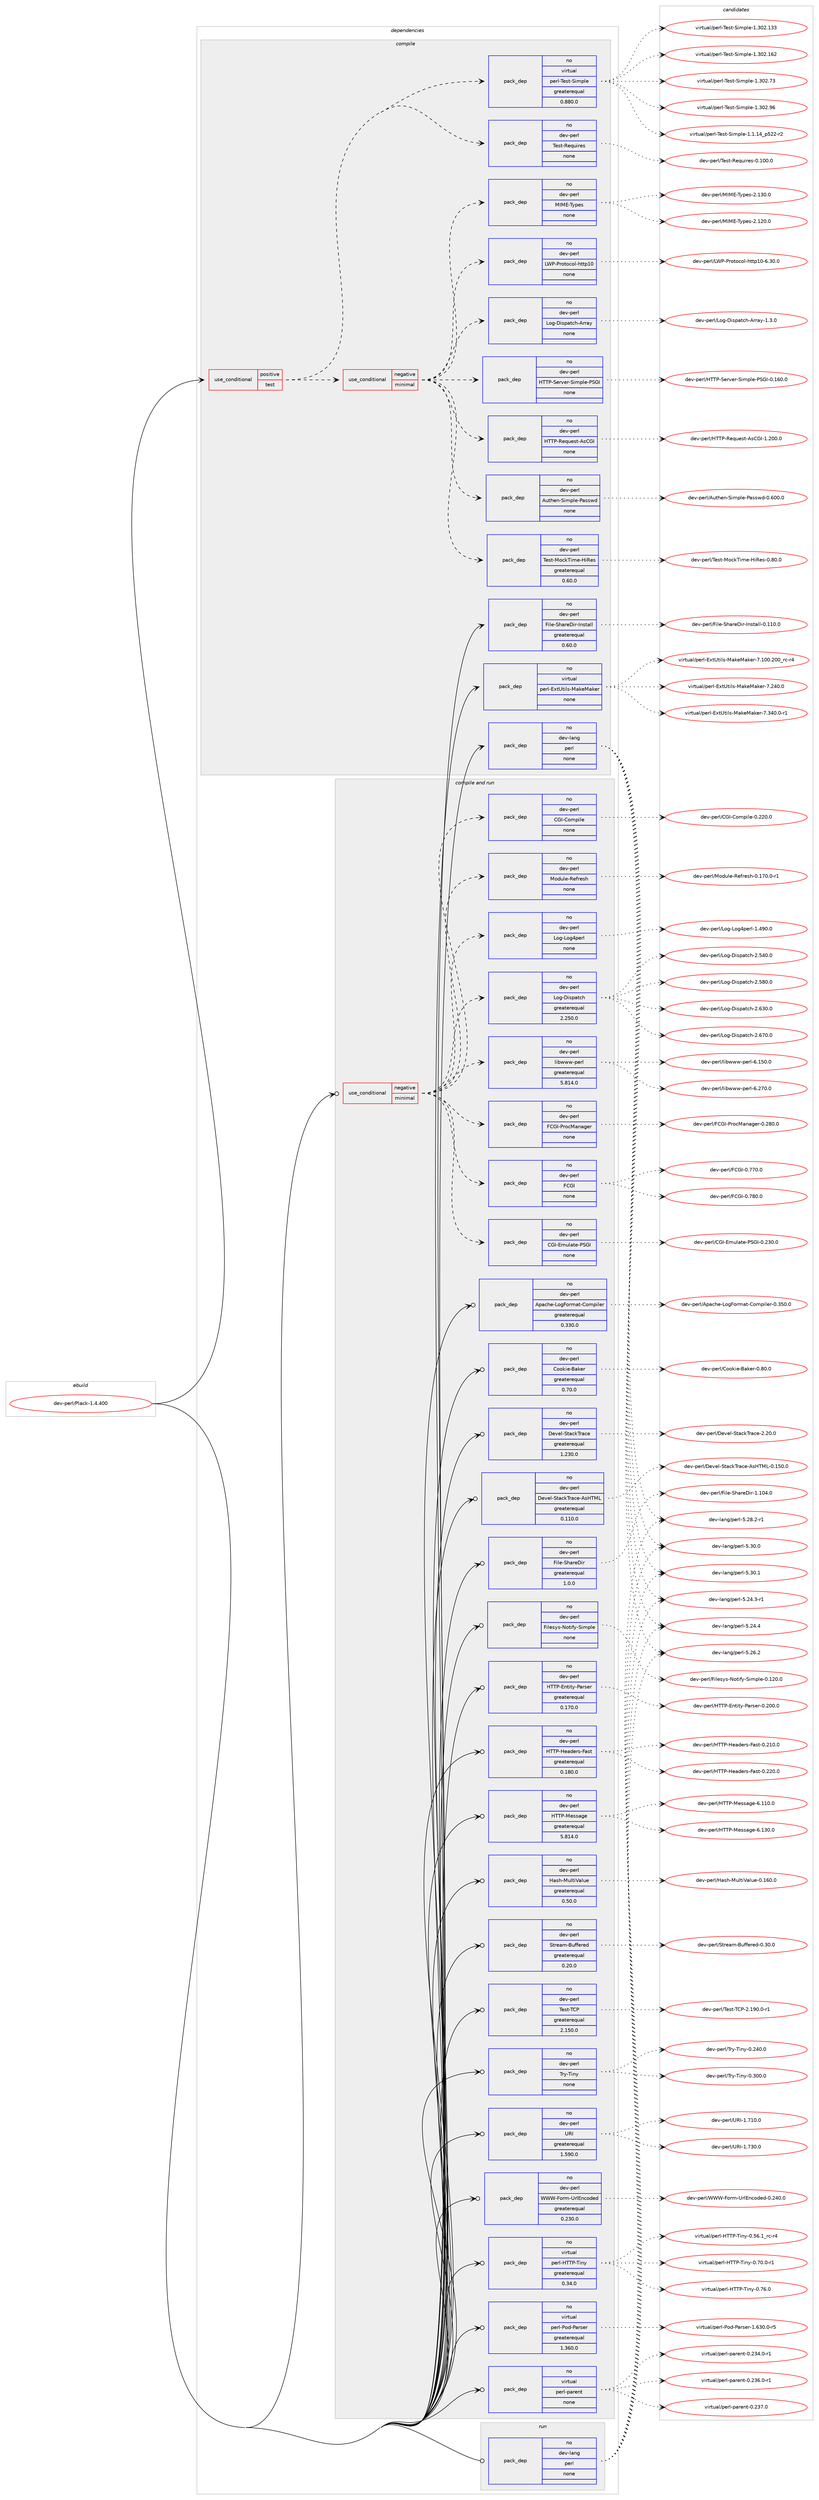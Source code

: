 digraph prolog {

# *************
# Graph options
# *************

newrank=true;
concentrate=true;
compound=true;
graph [rankdir=LR,fontname=Helvetica,fontsize=10,ranksep=1.5];#, ranksep=2.5, nodesep=0.2];
edge  [arrowhead=vee];
node  [fontname=Helvetica,fontsize=10];

# **********
# The ebuild
# **********

subgraph cluster_leftcol {
color=gray;
rank=same;
label=<<i>ebuild</i>>;
id [label="dev-perl/Plack-1.4.400", color=red, width=4, href="../dev-perl/Plack-1.4.400.svg"];
}

# ****************
# The dependencies
# ****************

subgraph cluster_midcol {
color=gray;
label=<<i>dependencies</i>>;
subgraph cluster_compile {
fillcolor="#eeeeee";
style=filled;
label=<<i>compile</i>>;
subgraph cond134210 {
dependency584381 [label=<<TABLE BORDER="0" CELLBORDER="1" CELLSPACING="0" CELLPADDING="4"><TR><TD ROWSPAN="3" CELLPADDING="10">use_conditional</TD></TR><TR><TD>positive</TD></TR><TR><TD>test</TD></TR></TABLE>>, shape=none, color=red];
subgraph cond134211 {
dependency584382 [label=<<TABLE BORDER="0" CELLBORDER="1" CELLSPACING="0" CELLPADDING="4"><TR><TD ROWSPAN="3" CELLPADDING="10">use_conditional</TD></TR><TR><TD>negative</TD></TR><TR><TD>minimal</TD></TR></TABLE>>, shape=none, color=red];
subgraph pack438510 {
dependency584383 [label=<<TABLE BORDER="0" CELLBORDER="1" CELLSPACING="0" CELLPADDING="4" WIDTH="220"><TR><TD ROWSPAN="6" CELLPADDING="30">pack_dep</TD></TR><TR><TD WIDTH="110">no</TD></TR><TR><TD>dev-perl</TD></TR><TR><TD>Authen-Simple-Passwd</TD></TR><TR><TD>none</TD></TR><TR><TD></TD></TR></TABLE>>, shape=none, color=blue];
}
dependency584382:e -> dependency584383:w [weight=20,style="dashed",arrowhead="vee"];
subgraph pack438511 {
dependency584384 [label=<<TABLE BORDER="0" CELLBORDER="1" CELLSPACING="0" CELLPADDING="4" WIDTH="220"><TR><TD ROWSPAN="6" CELLPADDING="30">pack_dep</TD></TR><TR><TD WIDTH="110">no</TD></TR><TR><TD>dev-perl</TD></TR><TR><TD>HTTP-Request-AsCGI</TD></TR><TR><TD>none</TD></TR><TR><TD></TD></TR></TABLE>>, shape=none, color=blue];
}
dependency584382:e -> dependency584384:w [weight=20,style="dashed",arrowhead="vee"];
subgraph pack438512 {
dependency584385 [label=<<TABLE BORDER="0" CELLBORDER="1" CELLSPACING="0" CELLPADDING="4" WIDTH="220"><TR><TD ROWSPAN="6" CELLPADDING="30">pack_dep</TD></TR><TR><TD WIDTH="110">no</TD></TR><TR><TD>dev-perl</TD></TR><TR><TD>HTTP-Server-Simple-PSGI</TD></TR><TR><TD>none</TD></TR><TR><TD></TD></TR></TABLE>>, shape=none, color=blue];
}
dependency584382:e -> dependency584385:w [weight=20,style="dashed",arrowhead="vee"];
subgraph pack438513 {
dependency584386 [label=<<TABLE BORDER="0" CELLBORDER="1" CELLSPACING="0" CELLPADDING="4" WIDTH="220"><TR><TD ROWSPAN="6" CELLPADDING="30">pack_dep</TD></TR><TR><TD WIDTH="110">no</TD></TR><TR><TD>dev-perl</TD></TR><TR><TD>Log-Dispatch-Array</TD></TR><TR><TD>none</TD></TR><TR><TD></TD></TR></TABLE>>, shape=none, color=blue];
}
dependency584382:e -> dependency584386:w [weight=20,style="dashed",arrowhead="vee"];
subgraph pack438514 {
dependency584387 [label=<<TABLE BORDER="0" CELLBORDER="1" CELLSPACING="0" CELLPADDING="4" WIDTH="220"><TR><TD ROWSPAN="6" CELLPADDING="30">pack_dep</TD></TR><TR><TD WIDTH="110">no</TD></TR><TR><TD>dev-perl</TD></TR><TR><TD>LWP-Protocol-http10</TD></TR><TR><TD>none</TD></TR><TR><TD></TD></TR></TABLE>>, shape=none, color=blue];
}
dependency584382:e -> dependency584387:w [weight=20,style="dashed",arrowhead="vee"];
subgraph pack438515 {
dependency584388 [label=<<TABLE BORDER="0" CELLBORDER="1" CELLSPACING="0" CELLPADDING="4" WIDTH="220"><TR><TD ROWSPAN="6" CELLPADDING="30">pack_dep</TD></TR><TR><TD WIDTH="110">no</TD></TR><TR><TD>dev-perl</TD></TR><TR><TD>MIME-Types</TD></TR><TR><TD>none</TD></TR><TR><TD></TD></TR></TABLE>>, shape=none, color=blue];
}
dependency584382:e -> dependency584388:w [weight=20,style="dashed",arrowhead="vee"];
subgraph pack438516 {
dependency584389 [label=<<TABLE BORDER="0" CELLBORDER="1" CELLSPACING="0" CELLPADDING="4" WIDTH="220"><TR><TD ROWSPAN="6" CELLPADDING="30">pack_dep</TD></TR><TR><TD WIDTH="110">no</TD></TR><TR><TD>dev-perl</TD></TR><TR><TD>Test-MockTime-HiRes</TD></TR><TR><TD>greaterequal</TD></TR><TR><TD>0.60.0</TD></TR></TABLE>>, shape=none, color=blue];
}
dependency584382:e -> dependency584389:w [weight=20,style="dashed",arrowhead="vee"];
}
dependency584381:e -> dependency584382:w [weight=20,style="dashed",arrowhead="vee"];
subgraph pack438517 {
dependency584390 [label=<<TABLE BORDER="0" CELLBORDER="1" CELLSPACING="0" CELLPADDING="4" WIDTH="220"><TR><TD ROWSPAN="6" CELLPADDING="30">pack_dep</TD></TR><TR><TD WIDTH="110">no</TD></TR><TR><TD>dev-perl</TD></TR><TR><TD>Test-Requires</TD></TR><TR><TD>none</TD></TR><TR><TD></TD></TR></TABLE>>, shape=none, color=blue];
}
dependency584381:e -> dependency584390:w [weight=20,style="dashed",arrowhead="vee"];
subgraph pack438518 {
dependency584391 [label=<<TABLE BORDER="0" CELLBORDER="1" CELLSPACING="0" CELLPADDING="4" WIDTH="220"><TR><TD ROWSPAN="6" CELLPADDING="30">pack_dep</TD></TR><TR><TD WIDTH="110">no</TD></TR><TR><TD>virtual</TD></TR><TR><TD>perl-Test-Simple</TD></TR><TR><TD>greaterequal</TD></TR><TR><TD>0.880.0</TD></TR></TABLE>>, shape=none, color=blue];
}
dependency584381:e -> dependency584391:w [weight=20,style="dashed",arrowhead="vee"];
}
id:e -> dependency584381:w [weight=20,style="solid",arrowhead="vee"];
subgraph pack438519 {
dependency584392 [label=<<TABLE BORDER="0" CELLBORDER="1" CELLSPACING="0" CELLPADDING="4" WIDTH="220"><TR><TD ROWSPAN="6" CELLPADDING="30">pack_dep</TD></TR><TR><TD WIDTH="110">no</TD></TR><TR><TD>dev-lang</TD></TR><TR><TD>perl</TD></TR><TR><TD>none</TD></TR><TR><TD></TD></TR></TABLE>>, shape=none, color=blue];
}
id:e -> dependency584392:w [weight=20,style="solid",arrowhead="vee"];
subgraph pack438520 {
dependency584393 [label=<<TABLE BORDER="0" CELLBORDER="1" CELLSPACING="0" CELLPADDING="4" WIDTH="220"><TR><TD ROWSPAN="6" CELLPADDING="30">pack_dep</TD></TR><TR><TD WIDTH="110">no</TD></TR><TR><TD>dev-perl</TD></TR><TR><TD>File-ShareDir-Install</TD></TR><TR><TD>greaterequal</TD></TR><TR><TD>0.60.0</TD></TR></TABLE>>, shape=none, color=blue];
}
id:e -> dependency584393:w [weight=20,style="solid",arrowhead="vee"];
subgraph pack438521 {
dependency584394 [label=<<TABLE BORDER="0" CELLBORDER="1" CELLSPACING="0" CELLPADDING="4" WIDTH="220"><TR><TD ROWSPAN="6" CELLPADDING="30">pack_dep</TD></TR><TR><TD WIDTH="110">no</TD></TR><TR><TD>virtual</TD></TR><TR><TD>perl-ExtUtils-MakeMaker</TD></TR><TR><TD>none</TD></TR><TR><TD></TD></TR></TABLE>>, shape=none, color=blue];
}
id:e -> dependency584394:w [weight=20,style="solid",arrowhead="vee"];
}
subgraph cluster_compileandrun {
fillcolor="#eeeeee";
style=filled;
label=<<i>compile and run</i>>;
subgraph cond134212 {
dependency584395 [label=<<TABLE BORDER="0" CELLBORDER="1" CELLSPACING="0" CELLPADDING="4"><TR><TD ROWSPAN="3" CELLPADDING="10">use_conditional</TD></TR><TR><TD>negative</TD></TR><TR><TD>minimal</TD></TR></TABLE>>, shape=none, color=red];
subgraph pack438522 {
dependency584396 [label=<<TABLE BORDER="0" CELLBORDER="1" CELLSPACING="0" CELLPADDING="4" WIDTH="220"><TR><TD ROWSPAN="6" CELLPADDING="30">pack_dep</TD></TR><TR><TD WIDTH="110">no</TD></TR><TR><TD>dev-perl</TD></TR><TR><TD>CGI-Compile</TD></TR><TR><TD>none</TD></TR><TR><TD></TD></TR></TABLE>>, shape=none, color=blue];
}
dependency584395:e -> dependency584396:w [weight=20,style="dashed",arrowhead="vee"];
subgraph pack438523 {
dependency584397 [label=<<TABLE BORDER="0" CELLBORDER="1" CELLSPACING="0" CELLPADDING="4" WIDTH="220"><TR><TD ROWSPAN="6" CELLPADDING="30">pack_dep</TD></TR><TR><TD WIDTH="110">no</TD></TR><TR><TD>dev-perl</TD></TR><TR><TD>CGI-Emulate-PSGI</TD></TR><TR><TD>none</TD></TR><TR><TD></TD></TR></TABLE>>, shape=none, color=blue];
}
dependency584395:e -> dependency584397:w [weight=20,style="dashed",arrowhead="vee"];
subgraph pack438524 {
dependency584398 [label=<<TABLE BORDER="0" CELLBORDER="1" CELLSPACING="0" CELLPADDING="4" WIDTH="220"><TR><TD ROWSPAN="6" CELLPADDING="30">pack_dep</TD></TR><TR><TD WIDTH="110">no</TD></TR><TR><TD>dev-perl</TD></TR><TR><TD>FCGI</TD></TR><TR><TD>none</TD></TR><TR><TD></TD></TR></TABLE>>, shape=none, color=blue];
}
dependency584395:e -> dependency584398:w [weight=20,style="dashed",arrowhead="vee"];
subgraph pack438525 {
dependency584399 [label=<<TABLE BORDER="0" CELLBORDER="1" CELLSPACING="0" CELLPADDING="4" WIDTH="220"><TR><TD ROWSPAN="6" CELLPADDING="30">pack_dep</TD></TR><TR><TD WIDTH="110">no</TD></TR><TR><TD>dev-perl</TD></TR><TR><TD>FCGI-ProcManager</TD></TR><TR><TD>none</TD></TR><TR><TD></TD></TR></TABLE>>, shape=none, color=blue];
}
dependency584395:e -> dependency584399:w [weight=20,style="dashed",arrowhead="vee"];
subgraph pack438526 {
dependency584400 [label=<<TABLE BORDER="0" CELLBORDER="1" CELLSPACING="0" CELLPADDING="4" WIDTH="220"><TR><TD ROWSPAN="6" CELLPADDING="30">pack_dep</TD></TR><TR><TD WIDTH="110">no</TD></TR><TR><TD>dev-perl</TD></TR><TR><TD>libwww-perl</TD></TR><TR><TD>greaterequal</TD></TR><TR><TD>5.814.0</TD></TR></TABLE>>, shape=none, color=blue];
}
dependency584395:e -> dependency584400:w [weight=20,style="dashed",arrowhead="vee"];
subgraph pack438527 {
dependency584401 [label=<<TABLE BORDER="0" CELLBORDER="1" CELLSPACING="0" CELLPADDING="4" WIDTH="220"><TR><TD ROWSPAN="6" CELLPADDING="30">pack_dep</TD></TR><TR><TD WIDTH="110">no</TD></TR><TR><TD>dev-perl</TD></TR><TR><TD>Log-Dispatch</TD></TR><TR><TD>greaterequal</TD></TR><TR><TD>2.250.0</TD></TR></TABLE>>, shape=none, color=blue];
}
dependency584395:e -> dependency584401:w [weight=20,style="dashed",arrowhead="vee"];
subgraph pack438528 {
dependency584402 [label=<<TABLE BORDER="0" CELLBORDER="1" CELLSPACING="0" CELLPADDING="4" WIDTH="220"><TR><TD ROWSPAN="6" CELLPADDING="30">pack_dep</TD></TR><TR><TD WIDTH="110">no</TD></TR><TR><TD>dev-perl</TD></TR><TR><TD>Log-Log4perl</TD></TR><TR><TD>none</TD></TR><TR><TD></TD></TR></TABLE>>, shape=none, color=blue];
}
dependency584395:e -> dependency584402:w [weight=20,style="dashed",arrowhead="vee"];
subgraph pack438529 {
dependency584403 [label=<<TABLE BORDER="0" CELLBORDER="1" CELLSPACING="0" CELLPADDING="4" WIDTH="220"><TR><TD ROWSPAN="6" CELLPADDING="30">pack_dep</TD></TR><TR><TD WIDTH="110">no</TD></TR><TR><TD>dev-perl</TD></TR><TR><TD>Module-Refresh</TD></TR><TR><TD>none</TD></TR><TR><TD></TD></TR></TABLE>>, shape=none, color=blue];
}
dependency584395:e -> dependency584403:w [weight=20,style="dashed",arrowhead="vee"];
}
id:e -> dependency584395:w [weight=20,style="solid",arrowhead="odotvee"];
subgraph pack438530 {
dependency584404 [label=<<TABLE BORDER="0" CELLBORDER="1" CELLSPACING="0" CELLPADDING="4" WIDTH="220"><TR><TD ROWSPAN="6" CELLPADDING="30">pack_dep</TD></TR><TR><TD WIDTH="110">no</TD></TR><TR><TD>dev-perl</TD></TR><TR><TD>Apache-LogFormat-Compiler</TD></TR><TR><TD>greaterequal</TD></TR><TR><TD>0.330.0</TD></TR></TABLE>>, shape=none, color=blue];
}
id:e -> dependency584404:w [weight=20,style="solid",arrowhead="odotvee"];
subgraph pack438531 {
dependency584405 [label=<<TABLE BORDER="0" CELLBORDER="1" CELLSPACING="0" CELLPADDING="4" WIDTH="220"><TR><TD ROWSPAN="6" CELLPADDING="30">pack_dep</TD></TR><TR><TD WIDTH="110">no</TD></TR><TR><TD>dev-perl</TD></TR><TR><TD>Cookie-Baker</TD></TR><TR><TD>greaterequal</TD></TR><TR><TD>0.70.0</TD></TR></TABLE>>, shape=none, color=blue];
}
id:e -> dependency584405:w [weight=20,style="solid",arrowhead="odotvee"];
subgraph pack438532 {
dependency584406 [label=<<TABLE BORDER="0" CELLBORDER="1" CELLSPACING="0" CELLPADDING="4" WIDTH="220"><TR><TD ROWSPAN="6" CELLPADDING="30">pack_dep</TD></TR><TR><TD WIDTH="110">no</TD></TR><TR><TD>dev-perl</TD></TR><TR><TD>Devel-StackTrace</TD></TR><TR><TD>greaterequal</TD></TR><TR><TD>1.230.0</TD></TR></TABLE>>, shape=none, color=blue];
}
id:e -> dependency584406:w [weight=20,style="solid",arrowhead="odotvee"];
subgraph pack438533 {
dependency584407 [label=<<TABLE BORDER="0" CELLBORDER="1" CELLSPACING="0" CELLPADDING="4" WIDTH="220"><TR><TD ROWSPAN="6" CELLPADDING="30">pack_dep</TD></TR><TR><TD WIDTH="110">no</TD></TR><TR><TD>dev-perl</TD></TR><TR><TD>Devel-StackTrace-AsHTML</TD></TR><TR><TD>greaterequal</TD></TR><TR><TD>0.110.0</TD></TR></TABLE>>, shape=none, color=blue];
}
id:e -> dependency584407:w [weight=20,style="solid",arrowhead="odotvee"];
subgraph pack438534 {
dependency584408 [label=<<TABLE BORDER="0" CELLBORDER="1" CELLSPACING="0" CELLPADDING="4" WIDTH="220"><TR><TD ROWSPAN="6" CELLPADDING="30">pack_dep</TD></TR><TR><TD WIDTH="110">no</TD></TR><TR><TD>dev-perl</TD></TR><TR><TD>File-ShareDir</TD></TR><TR><TD>greaterequal</TD></TR><TR><TD>1.0.0</TD></TR></TABLE>>, shape=none, color=blue];
}
id:e -> dependency584408:w [weight=20,style="solid",arrowhead="odotvee"];
subgraph pack438535 {
dependency584409 [label=<<TABLE BORDER="0" CELLBORDER="1" CELLSPACING="0" CELLPADDING="4" WIDTH="220"><TR><TD ROWSPAN="6" CELLPADDING="30">pack_dep</TD></TR><TR><TD WIDTH="110">no</TD></TR><TR><TD>dev-perl</TD></TR><TR><TD>Filesys-Notify-Simple</TD></TR><TR><TD>none</TD></TR><TR><TD></TD></TR></TABLE>>, shape=none, color=blue];
}
id:e -> dependency584409:w [weight=20,style="solid",arrowhead="odotvee"];
subgraph pack438536 {
dependency584410 [label=<<TABLE BORDER="0" CELLBORDER="1" CELLSPACING="0" CELLPADDING="4" WIDTH="220"><TR><TD ROWSPAN="6" CELLPADDING="30">pack_dep</TD></TR><TR><TD WIDTH="110">no</TD></TR><TR><TD>dev-perl</TD></TR><TR><TD>HTTP-Entity-Parser</TD></TR><TR><TD>greaterequal</TD></TR><TR><TD>0.170.0</TD></TR></TABLE>>, shape=none, color=blue];
}
id:e -> dependency584410:w [weight=20,style="solid",arrowhead="odotvee"];
subgraph pack438537 {
dependency584411 [label=<<TABLE BORDER="0" CELLBORDER="1" CELLSPACING="0" CELLPADDING="4" WIDTH="220"><TR><TD ROWSPAN="6" CELLPADDING="30">pack_dep</TD></TR><TR><TD WIDTH="110">no</TD></TR><TR><TD>dev-perl</TD></TR><TR><TD>HTTP-Headers-Fast</TD></TR><TR><TD>greaterequal</TD></TR><TR><TD>0.180.0</TD></TR></TABLE>>, shape=none, color=blue];
}
id:e -> dependency584411:w [weight=20,style="solid",arrowhead="odotvee"];
subgraph pack438538 {
dependency584412 [label=<<TABLE BORDER="0" CELLBORDER="1" CELLSPACING="0" CELLPADDING="4" WIDTH="220"><TR><TD ROWSPAN="6" CELLPADDING="30">pack_dep</TD></TR><TR><TD WIDTH="110">no</TD></TR><TR><TD>dev-perl</TD></TR><TR><TD>HTTP-Message</TD></TR><TR><TD>greaterequal</TD></TR><TR><TD>5.814.0</TD></TR></TABLE>>, shape=none, color=blue];
}
id:e -> dependency584412:w [weight=20,style="solid",arrowhead="odotvee"];
subgraph pack438539 {
dependency584413 [label=<<TABLE BORDER="0" CELLBORDER="1" CELLSPACING="0" CELLPADDING="4" WIDTH="220"><TR><TD ROWSPAN="6" CELLPADDING="30">pack_dep</TD></TR><TR><TD WIDTH="110">no</TD></TR><TR><TD>dev-perl</TD></TR><TR><TD>Hash-MultiValue</TD></TR><TR><TD>greaterequal</TD></TR><TR><TD>0.50.0</TD></TR></TABLE>>, shape=none, color=blue];
}
id:e -> dependency584413:w [weight=20,style="solid",arrowhead="odotvee"];
subgraph pack438540 {
dependency584414 [label=<<TABLE BORDER="0" CELLBORDER="1" CELLSPACING="0" CELLPADDING="4" WIDTH="220"><TR><TD ROWSPAN="6" CELLPADDING="30">pack_dep</TD></TR><TR><TD WIDTH="110">no</TD></TR><TR><TD>dev-perl</TD></TR><TR><TD>Stream-Buffered</TD></TR><TR><TD>greaterequal</TD></TR><TR><TD>0.20.0</TD></TR></TABLE>>, shape=none, color=blue];
}
id:e -> dependency584414:w [weight=20,style="solid",arrowhead="odotvee"];
subgraph pack438541 {
dependency584415 [label=<<TABLE BORDER="0" CELLBORDER="1" CELLSPACING="0" CELLPADDING="4" WIDTH="220"><TR><TD ROWSPAN="6" CELLPADDING="30">pack_dep</TD></TR><TR><TD WIDTH="110">no</TD></TR><TR><TD>dev-perl</TD></TR><TR><TD>Test-TCP</TD></TR><TR><TD>greaterequal</TD></TR><TR><TD>2.150.0</TD></TR></TABLE>>, shape=none, color=blue];
}
id:e -> dependency584415:w [weight=20,style="solid",arrowhead="odotvee"];
subgraph pack438542 {
dependency584416 [label=<<TABLE BORDER="0" CELLBORDER="1" CELLSPACING="0" CELLPADDING="4" WIDTH="220"><TR><TD ROWSPAN="6" CELLPADDING="30">pack_dep</TD></TR><TR><TD WIDTH="110">no</TD></TR><TR><TD>dev-perl</TD></TR><TR><TD>Try-Tiny</TD></TR><TR><TD>none</TD></TR><TR><TD></TD></TR></TABLE>>, shape=none, color=blue];
}
id:e -> dependency584416:w [weight=20,style="solid",arrowhead="odotvee"];
subgraph pack438543 {
dependency584417 [label=<<TABLE BORDER="0" CELLBORDER="1" CELLSPACING="0" CELLPADDING="4" WIDTH="220"><TR><TD ROWSPAN="6" CELLPADDING="30">pack_dep</TD></TR><TR><TD WIDTH="110">no</TD></TR><TR><TD>dev-perl</TD></TR><TR><TD>URI</TD></TR><TR><TD>greaterequal</TD></TR><TR><TD>1.590.0</TD></TR></TABLE>>, shape=none, color=blue];
}
id:e -> dependency584417:w [weight=20,style="solid",arrowhead="odotvee"];
subgraph pack438544 {
dependency584418 [label=<<TABLE BORDER="0" CELLBORDER="1" CELLSPACING="0" CELLPADDING="4" WIDTH="220"><TR><TD ROWSPAN="6" CELLPADDING="30">pack_dep</TD></TR><TR><TD WIDTH="110">no</TD></TR><TR><TD>dev-perl</TD></TR><TR><TD>WWW-Form-UrlEncoded</TD></TR><TR><TD>greaterequal</TD></TR><TR><TD>0.230.0</TD></TR></TABLE>>, shape=none, color=blue];
}
id:e -> dependency584418:w [weight=20,style="solid",arrowhead="odotvee"];
subgraph pack438545 {
dependency584419 [label=<<TABLE BORDER="0" CELLBORDER="1" CELLSPACING="0" CELLPADDING="4" WIDTH="220"><TR><TD ROWSPAN="6" CELLPADDING="30">pack_dep</TD></TR><TR><TD WIDTH="110">no</TD></TR><TR><TD>virtual</TD></TR><TR><TD>perl-HTTP-Tiny</TD></TR><TR><TD>greaterequal</TD></TR><TR><TD>0.34.0</TD></TR></TABLE>>, shape=none, color=blue];
}
id:e -> dependency584419:w [weight=20,style="solid",arrowhead="odotvee"];
subgraph pack438546 {
dependency584420 [label=<<TABLE BORDER="0" CELLBORDER="1" CELLSPACING="0" CELLPADDING="4" WIDTH="220"><TR><TD ROWSPAN="6" CELLPADDING="30">pack_dep</TD></TR><TR><TD WIDTH="110">no</TD></TR><TR><TD>virtual</TD></TR><TR><TD>perl-Pod-Parser</TD></TR><TR><TD>greaterequal</TD></TR><TR><TD>1.360.0</TD></TR></TABLE>>, shape=none, color=blue];
}
id:e -> dependency584420:w [weight=20,style="solid",arrowhead="odotvee"];
subgraph pack438547 {
dependency584421 [label=<<TABLE BORDER="0" CELLBORDER="1" CELLSPACING="0" CELLPADDING="4" WIDTH="220"><TR><TD ROWSPAN="6" CELLPADDING="30">pack_dep</TD></TR><TR><TD WIDTH="110">no</TD></TR><TR><TD>virtual</TD></TR><TR><TD>perl-parent</TD></TR><TR><TD>none</TD></TR><TR><TD></TD></TR></TABLE>>, shape=none, color=blue];
}
id:e -> dependency584421:w [weight=20,style="solid",arrowhead="odotvee"];
}
subgraph cluster_run {
fillcolor="#eeeeee";
style=filled;
label=<<i>run</i>>;
subgraph pack438548 {
dependency584422 [label=<<TABLE BORDER="0" CELLBORDER="1" CELLSPACING="0" CELLPADDING="4" WIDTH="220"><TR><TD ROWSPAN="6" CELLPADDING="30">pack_dep</TD></TR><TR><TD WIDTH="110">no</TD></TR><TR><TD>dev-lang</TD></TR><TR><TD>perl</TD></TR><TR><TD>none</TD></TR><TR><TD></TD></TR></TABLE>>, shape=none, color=blue];
}
id:e -> dependency584422:w [weight=20,style="solid",arrowhead="odot"];
}
}

# **************
# The candidates
# **************

subgraph cluster_choices {
rank=same;
color=gray;
label=<<i>candidates</i>>;

subgraph choice438510 {
color=black;
nodesep=1;
choice10010111845112101114108476511711610410111045831051091121081014580971151151191004548465448484648 [label="dev-perl/Authen-Simple-Passwd-0.600.0", color=red, width=4,href="../dev-perl/Authen-Simple-Passwd-0.600.0.svg"];
dependency584383:e -> choice10010111845112101114108476511711610410111045831051091121081014580971151151191004548465448484648:w [style=dotted,weight="100"];
}
subgraph choice438511 {
color=black;
nodesep=1;
choice100101118451121011141084772848480458210111311710111511645651156771734549465048484648 [label="dev-perl/HTTP-Request-AsCGI-1.200.0", color=red, width=4,href="../dev-perl/HTTP-Request-AsCGI-1.200.0.svg"];
dependency584384:e -> choice100101118451121011141084772848480458210111311710111511645651156771734549465048484648:w [style=dotted,weight="100"];
}
subgraph choice438512 {
color=black;
nodesep=1;
choice1001011184511210111410847728484804583101114118101114458310510911210810145808371734548464954484648 [label="dev-perl/HTTP-Server-Simple-PSGI-0.160.0", color=red, width=4,href="../dev-perl/HTTP-Server-Simple-PSGI-0.160.0.svg"];
dependency584385:e -> choice1001011184511210111410847728484804583101114118101114458310510911210810145808371734548464954484648:w [style=dotted,weight="100"];
}
subgraph choice438513 {
color=black;
nodesep=1;
choice10010111845112101114108477611110345681051151129711699104456511411497121454946514648 [label="dev-perl/Log-Dispatch-Array-1.3.0", color=red, width=4,href="../dev-perl/Log-Dispatch-Array-1.3.0.svg"];
dependency584386:e -> choice10010111845112101114108477611110345681051151129711699104456511411497121454946514648:w [style=dotted,weight="100"];
}
subgraph choice438514 {
color=black;
nodesep=1;
choice100101118451121011141084776878045801141111161119911110845104116116112494845544651484648 [label="dev-perl/LWP-Protocol-http10-6.30.0", color=red, width=4,href="../dev-perl/LWP-Protocol-http10-6.30.0.svg"];
dependency584387:e -> choice100101118451121011141084776878045801141111161119911110845104116116112494845544651484648:w [style=dotted,weight="100"];
}
subgraph choice438515 {
color=black;
nodesep=1;
choice10010111845112101114108477773776945841211121011154550464950484648 [label="dev-perl/MIME-Types-2.120.0", color=red, width=4,href="../dev-perl/MIME-Types-2.120.0.svg"];
choice10010111845112101114108477773776945841211121011154550464951484648 [label="dev-perl/MIME-Types-2.130.0", color=red, width=4,href="../dev-perl/MIME-Types-2.130.0.svg"];
dependency584388:e -> choice10010111845112101114108477773776945841211121011154550464950484648:w [style=dotted,weight="100"];
dependency584388:e -> choice10010111845112101114108477773776945841211121011154550464951484648:w [style=dotted,weight="100"];
}
subgraph choice438516 {
color=black;
nodesep=1;
choice1001011184511210111410847841011151164577111991078410510910145721058210111545484656484648 [label="dev-perl/Test-MockTime-HiRes-0.80.0", color=red, width=4,href="../dev-perl/Test-MockTime-HiRes-0.80.0.svg"];
dependency584389:e -> choice1001011184511210111410847841011151164577111991078410510910145721058210111545484656484648:w [style=dotted,weight="100"];
}
subgraph choice438517 {
color=black;
nodesep=1;
choice10010111845112101114108478410111511645821011131171051141011154548464948484648 [label="dev-perl/Test-Requires-0.100.0", color=red, width=4,href="../dev-perl/Test-Requires-0.100.0.svg"];
dependency584390:e -> choice10010111845112101114108478410111511645821011131171051141011154548464948484648:w [style=dotted,weight="100"];
}
subgraph choice438518 {
color=black;
nodesep=1;
choice11810511411611797108471121011141084584101115116458310510911210810145494649464952951125350504511450 [label="virtual/perl-Test-Simple-1.1.14_p522-r2", color=red, width=4,href="../virtual/perl-Test-Simple-1.1.14_p522-r2.svg"];
choice11810511411611797108471121011141084584101115116458310510911210810145494651485046495151 [label="virtual/perl-Test-Simple-1.302.133", color=red, width=4,href="../virtual/perl-Test-Simple-1.302.133.svg"];
choice11810511411611797108471121011141084584101115116458310510911210810145494651485046495450 [label="virtual/perl-Test-Simple-1.302.162", color=red, width=4,href="../virtual/perl-Test-Simple-1.302.162.svg"];
choice118105114116117971084711210111410845841011151164583105109112108101454946514850465551 [label="virtual/perl-Test-Simple-1.302.73", color=red, width=4,href="../virtual/perl-Test-Simple-1.302.73.svg"];
choice118105114116117971084711210111410845841011151164583105109112108101454946514850465754 [label="virtual/perl-Test-Simple-1.302.96", color=red, width=4,href="../virtual/perl-Test-Simple-1.302.96.svg"];
dependency584391:e -> choice11810511411611797108471121011141084584101115116458310510911210810145494649464952951125350504511450:w [style=dotted,weight="100"];
dependency584391:e -> choice11810511411611797108471121011141084584101115116458310510911210810145494651485046495151:w [style=dotted,weight="100"];
dependency584391:e -> choice11810511411611797108471121011141084584101115116458310510911210810145494651485046495450:w [style=dotted,weight="100"];
dependency584391:e -> choice118105114116117971084711210111410845841011151164583105109112108101454946514850465551:w [style=dotted,weight="100"];
dependency584391:e -> choice118105114116117971084711210111410845841011151164583105109112108101454946514850465754:w [style=dotted,weight="100"];
}
subgraph choice438519 {
color=black;
nodesep=1;
choice100101118451089711010347112101114108455346505246514511449 [label="dev-lang/perl-5.24.3-r1", color=red, width=4,href="../dev-lang/perl-5.24.3-r1.svg"];
choice10010111845108971101034711210111410845534650524652 [label="dev-lang/perl-5.24.4", color=red, width=4,href="../dev-lang/perl-5.24.4.svg"];
choice10010111845108971101034711210111410845534650544650 [label="dev-lang/perl-5.26.2", color=red, width=4,href="../dev-lang/perl-5.26.2.svg"];
choice100101118451089711010347112101114108455346505646504511449 [label="dev-lang/perl-5.28.2-r1", color=red, width=4,href="../dev-lang/perl-5.28.2-r1.svg"];
choice10010111845108971101034711210111410845534651484648 [label="dev-lang/perl-5.30.0", color=red, width=4,href="../dev-lang/perl-5.30.0.svg"];
choice10010111845108971101034711210111410845534651484649 [label="dev-lang/perl-5.30.1", color=red, width=4,href="../dev-lang/perl-5.30.1.svg"];
dependency584392:e -> choice100101118451089711010347112101114108455346505246514511449:w [style=dotted,weight="100"];
dependency584392:e -> choice10010111845108971101034711210111410845534650524652:w [style=dotted,weight="100"];
dependency584392:e -> choice10010111845108971101034711210111410845534650544650:w [style=dotted,weight="100"];
dependency584392:e -> choice100101118451089711010347112101114108455346505646504511449:w [style=dotted,weight="100"];
dependency584392:e -> choice10010111845108971101034711210111410845534651484648:w [style=dotted,weight="100"];
dependency584392:e -> choice10010111845108971101034711210111410845534651484649:w [style=dotted,weight="100"];
}
subgraph choice438520 {
color=black;
nodesep=1;
choice100101118451121011141084770105108101458310497114101681051144573110115116971081084548464949484648 [label="dev-perl/File-ShareDir-Install-0.110.0", color=red, width=4,href="../dev-perl/File-ShareDir-Install-0.110.0.svg"];
dependency584393:e -> choice100101118451121011141084770105108101458310497114101681051144573110115116971081084548464949484648:w [style=dotted,weight="100"];
}
subgraph choice438521 {
color=black;
nodesep=1;
choice118105114116117971084711210111410845691201168511610510811545779710710177971071011144555464948484650484895114994511452 [label="virtual/perl-ExtUtils-MakeMaker-7.100.200_rc-r4", color=red, width=4,href="../virtual/perl-ExtUtils-MakeMaker-7.100.200_rc-r4.svg"];
choice118105114116117971084711210111410845691201168511610510811545779710710177971071011144555465052484648 [label="virtual/perl-ExtUtils-MakeMaker-7.240.0", color=red, width=4,href="../virtual/perl-ExtUtils-MakeMaker-7.240.0.svg"];
choice1181051141161179710847112101114108456912011685116105108115457797107101779710710111445554651524846484511449 [label="virtual/perl-ExtUtils-MakeMaker-7.340.0-r1", color=red, width=4,href="../virtual/perl-ExtUtils-MakeMaker-7.340.0-r1.svg"];
dependency584394:e -> choice118105114116117971084711210111410845691201168511610510811545779710710177971071011144555464948484650484895114994511452:w [style=dotted,weight="100"];
dependency584394:e -> choice118105114116117971084711210111410845691201168511610510811545779710710177971071011144555465052484648:w [style=dotted,weight="100"];
dependency584394:e -> choice1181051141161179710847112101114108456912011685116105108115457797107101779710710111445554651524846484511449:w [style=dotted,weight="100"];
}
subgraph choice438522 {
color=black;
nodesep=1;
choice100101118451121011141084767717345671111091121051081014548465050484648 [label="dev-perl/CGI-Compile-0.220.0", color=red, width=4,href="../dev-perl/CGI-Compile-0.220.0.svg"];
dependency584396:e -> choice100101118451121011141084767717345671111091121051081014548465050484648:w [style=dotted,weight="100"];
}
subgraph choice438523 {
color=black;
nodesep=1;
choice100101118451121011141084767717345691091171089711610145808371734548465051484648 [label="dev-perl/CGI-Emulate-PSGI-0.230.0", color=red, width=4,href="../dev-perl/CGI-Emulate-PSGI-0.230.0.svg"];
dependency584397:e -> choice100101118451121011141084767717345691091171089711610145808371734548465051484648:w [style=dotted,weight="100"];
}
subgraph choice438524 {
color=black;
nodesep=1;
choice1001011184511210111410847706771734548465555484648 [label="dev-perl/FCGI-0.770.0", color=red, width=4,href="../dev-perl/FCGI-0.770.0.svg"];
choice1001011184511210111410847706771734548465556484648 [label="dev-perl/FCGI-0.780.0", color=red, width=4,href="../dev-perl/FCGI-0.780.0.svg"];
dependency584398:e -> choice1001011184511210111410847706771734548465555484648:w [style=dotted,weight="100"];
dependency584398:e -> choice1001011184511210111410847706771734548465556484648:w [style=dotted,weight="100"];
}
subgraph choice438525 {
color=black;
nodesep=1;
choice1001011184511210111410847706771734580114111997797110971031011144548465056484648 [label="dev-perl/FCGI-ProcManager-0.280.0", color=red, width=4,href="../dev-perl/FCGI-ProcManager-0.280.0.svg"];
dependency584399:e -> choice1001011184511210111410847706771734580114111997797110971031011144548465056484648:w [style=dotted,weight="100"];
}
subgraph choice438526 {
color=black;
nodesep=1;
choice100101118451121011141084710810598119119119451121011141084554464953484648 [label="dev-perl/libwww-perl-6.150.0", color=red, width=4,href="../dev-perl/libwww-perl-6.150.0.svg"];
choice100101118451121011141084710810598119119119451121011141084554465055484648 [label="dev-perl/libwww-perl-6.270.0", color=red, width=4,href="../dev-perl/libwww-perl-6.270.0.svg"];
dependency584400:e -> choice100101118451121011141084710810598119119119451121011141084554464953484648:w [style=dotted,weight="100"];
dependency584400:e -> choice100101118451121011141084710810598119119119451121011141084554465055484648:w [style=dotted,weight="100"];
}
subgraph choice438527 {
color=black;
nodesep=1;
choice100101118451121011141084776111103456810511511297116991044550465352484648 [label="dev-perl/Log-Dispatch-2.540.0", color=red, width=4,href="../dev-perl/Log-Dispatch-2.540.0.svg"];
choice100101118451121011141084776111103456810511511297116991044550465356484648 [label="dev-perl/Log-Dispatch-2.580.0", color=red, width=4,href="../dev-perl/Log-Dispatch-2.580.0.svg"];
choice100101118451121011141084776111103456810511511297116991044550465451484648 [label="dev-perl/Log-Dispatch-2.630.0", color=red, width=4,href="../dev-perl/Log-Dispatch-2.630.0.svg"];
choice100101118451121011141084776111103456810511511297116991044550465455484648 [label="dev-perl/Log-Dispatch-2.670.0", color=red, width=4,href="../dev-perl/Log-Dispatch-2.670.0.svg"];
dependency584401:e -> choice100101118451121011141084776111103456810511511297116991044550465352484648:w [style=dotted,weight="100"];
dependency584401:e -> choice100101118451121011141084776111103456810511511297116991044550465356484648:w [style=dotted,weight="100"];
dependency584401:e -> choice100101118451121011141084776111103456810511511297116991044550465451484648:w [style=dotted,weight="100"];
dependency584401:e -> choice100101118451121011141084776111103456810511511297116991044550465455484648:w [style=dotted,weight="100"];
}
subgraph choice438528 {
color=black;
nodesep=1;
choice1001011184511210111410847761111034576111103521121011141084549465257484648 [label="dev-perl/Log-Log4perl-1.490.0", color=red, width=4,href="../dev-perl/Log-Log4perl-1.490.0.svg"];
dependency584402:e -> choice1001011184511210111410847761111034576111103521121011141084549465257484648:w [style=dotted,weight="100"];
}
subgraph choice438529 {
color=black;
nodesep=1;
choice100101118451121011141084777111100117108101458210110211410111510445484649554846484511449 [label="dev-perl/Module-Refresh-0.170.0-r1", color=red, width=4,href="../dev-perl/Module-Refresh-0.170.0-r1.svg"];
dependency584403:e -> choice100101118451121011141084777111100117108101458210110211410111510445484649554846484511449:w [style=dotted,weight="100"];
}
subgraph choice438530 {
color=black;
nodesep=1;
choice10010111845112101114108476511297991041014576111103701111141099711645671111091121051081011144548465153484648 [label="dev-perl/Apache-LogFormat-Compiler-0.350.0", color=red, width=4,href="../dev-perl/Apache-LogFormat-Compiler-0.350.0.svg"];
dependency584404:e -> choice10010111845112101114108476511297991041014576111103701111141099711645671111091121051081011144548465153484648:w [style=dotted,weight="100"];
}
subgraph choice438531 {
color=black;
nodesep=1;
choice10010111845112101114108476711111110710510145669710710111445484656484648 [label="dev-perl/Cookie-Baker-0.80.0", color=red, width=4,href="../dev-perl/Cookie-Baker-0.80.0.svg"];
dependency584405:e -> choice10010111845112101114108476711111110710510145669710710111445484656484648:w [style=dotted,weight="100"];
}
subgraph choice438532 {
color=black;
nodesep=1;
choice1001011184511210111410847681011181011084583116979910784114979910145504650484648 [label="dev-perl/Devel-StackTrace-2.20.0", color=red, width=4,href="../dev-perl/Devel-StackTrace-2.20.0.svg"];
dependency584406:e -> choice1001011184511210111410847681011181011084583116979910784114979910145504650484648:w [style=dotted,weight="100"];
}
subgraph choice438533 {
color=black;
nodesep=1;
choice100101118451121011141084768101118101108458311697991078411497991014565115728477764548464953484648 [label="dev-perl/Devel-StackTrace-AsHTML-0.150.0", color=red, width=4,href="../dev-perl/Devel-StackTrace-AsHTML-0.150.0.svg"];
dependency584407:e -> choice100101118451121011141084768101118101108458311697991078411497991014565115728477764548464953484648:w [style=dotted,weight="100"];
}
subgraph choice438534 {
color=black;
nodesep=1;
choice100101118451121011141084770105108101458310497114101681051144549464948524648 [label="dev-perl/File-ShareDir-1.104.0", color=red, width=4,href="../dev-perl/File-ShareDir-1.104.0.svg"];
dependency584408:e -> choice100101118451121011141084770105108101458310497114101681051144549464948524648:w [style=dotted,weight="100"];
}
subgraph choice438535 {
color=black;
nodesep=1;
choice100101118451121011141084770105108101115121115457811111610510212145831051091121081014548464950484648 [label="dev-perl/Filesys-Notify-Simple-0.120.0", color=red, width=4,href="../dev-perl/Filesys-Notify-Simple-0.120.0.svg"];
dependency584409:e -> choice100101118451121011141084770105108101115121115457811111610510212145831051091121081014548464950484648:w [style=dotted,weight="100"];
}
subgraph choice438536 {
color=black;
nodesep=1;
choice10010111845112101114108477284848045691101161051161214580971141151011144548465048484648 [label="dev-perl/HTTP-Entity-Parser-0.200.0", color=red, width=4,href="../dev-perl/HTTP-Entity-Parser-0.200.0.svg"];
dependency584410:e -> choice10010111845112101114108477284848045691101161051161214580971141151011144548465048484648:w [style=dotted,weight="100"];
}
subgraph choice438537 {
color=black;
nodesep=1;
choice1001011184511210111410847728484804572101971001011141154570971151164548465049484648 [label="dev-perl/HTTP-Headers-Fast-0.210.0", color=red, width=4,href="../dev-perl/HTTP-Headers-Fast-0.210.0.svg"];
choice1001011184511210111410847728484804572101971001011141154570971151164548465050484648 [label="dev-perl/HTTP-Headers-Fast-0.220.0", color=red, width=4,href="../dev-perl/HTTP-Headers-Fast-0.220.0.svg"];
dependency584411:e -> choice1001011184511210111410847728484804572101971001011141154570971151164548465049484648:w [style=dotted,weight="100"];
dependency584411:e -> choice1001011184511210111410847728484804572101971001011141154570971151164548465050484648:w [style=dotted,weight="100"];
}
subgraph choice438538 {
color=black;
nodesep=1;
choice1001011184511210111410847728484804577101115115971031014554464949484648 [label="dev-perl/HTTP-Message-6.110.0", color=red, width=4,href="../dev-perl/HTTP-Message-6.110.0.svg"];
choice1001011184511210111410847728484804577101115115971031014554464951484648 [label="dev-perl/HTTP-Message-6.130.0", color=red, width=4,href="../dev-perl/HTTP-Message-6.130.0.svg"];
dependency584412:e -> choice1001011184511210111410847728484804577101115115971031014554464949484648:w [style=dotted,weight="100"];
dependency584412:e -> choice1001011184511210111410847728484804577101115115971031014554464951484648:w [style=dotted,weight="100"];
}
subgraph choice438539 {
color=black;
nodesep=1;
choice10010111845112101114108477297115104457711710811610586971081171014548464954484648 [label="dev-perl/Hash-MultiValue-0.160.0", color=red, width=4,href="../dev-perl/Hash-MultiValue-0.160.0.svg"];
dependency584413:e -> choice10010111845112101114108477297115104457711710811610586971081171014548464954484648:w [style=dotted,weight="100"];
}
subgraph choice438540 {
color=black;
nodesep=1;
choice10010111845112101114108478311611410197109456611710210210111410110045484651484648 [label="dev-perl/Stream-Buffered-0.30.0", color=red, width=4,href="../dev-perl/Stream-Buffered-0.30.0.svg"];
dependency584414:e -> choice10010111845112101114108478311611410197109456611710210210111410110045484651484648:w [style=dotted,weight="100"];
}
subgraph choice438541 {
color=black;
nodesep=1;
choice1001011184511210111410847841011151164584678045504649574846484511449 [label="dev-perl/Test-TCP-2.190.0-r1", color=red, width=4,href="../dev-perl/Test-TCP-2.190.0-r1.svg"];
dependency584415:e -> choice1001011184511210111410847841011151164584678045504649574846484511449:w [style=dotted,weight="100"];
}
subgraph choice438542 {
color=black;
nodesep=1;
choice10010111845112101114108478411412145841051101214548465052484648 [label="dev-perl/Try-Tiny-0.240.0", color=red, width=4,href="../dev-perl/Try-Tiny-0.240.0.svg"];
choice10010111845112101114108478411412145841051101214548465148484648 [label="dev-perl/Try-Tiny-0.300.0", color=red, width=4,href="../dev-perl/Try-Tiny-0.300.0.svg"];
dependency584416:e -> choice10010111845112101114108478411412145841051101214548465052484648:w [style=dotted,weight="100"];
dependency584416:e -> choice10010111845112101114108478411412145841051101214548465148484648:w [style=dotted,weight="100"];
}
subgraph choice438543 {
color=black;
nodesep=1;
choice10010111845112101114108478582734549465549484648 [label="dev-perl/URI-1.710.0", color=red, width=4,href="../dev-perl/URI-1.710.0.svg"];
choice10010111845112101114108478582734549465551484648 [label="dev-perl/URI-1.730.0", color=red, width=4,href="../dev-perl/URI-1.730.0.svg"];
dependency584417:e -> choice10010111845112101114108478582734549465549484648:w [style=dotted,weight="100"];
dependency584417:e -> choice10010111845112101114108478582734549465551484648:w [style=dotted,weight="100"];
}
subgraph choice438544 {
color=black;
nodesep=1;
choice10010111845112101114108478787874570111114109458511410869110991111001011004548465052484648 [label="dev-perl/WWW-Form-UrlEncoded-0.240.0", color=red, width=4,href="../dev-perl/WWW-Form-UrlEncoded-0.240.0.svg"];
dependency584418:e -> choice10010111845112101114108478787874570111114109458511410869110991111001011004548465052484648:w [style=dotted,weight="100"];
}
subgraph choice438545 {
color=black;
nodesep=1;
choice1181051141161179710847112101114108457284848045841051101214548465354464995114994511452 [label="virtual/perl-HTTP-Tiny-0.56.1_rc-r4", color=red, width=4,href="../virtual/perl-HTTP-Tiny-0.56.1_rc-r4.svg"];
choice118105114116117971084711210111410845728484804584105110121454846554846484511449 [label="virtual/perl-HTTP-Tiny-0.70.0-r1", color=red, width=4,href="../virtual/perl-HTTP-Tiny-0.70.0-r1.svg"];
choice11810511411611797108471121011141084572848480458410511012145484655544648 [label="virtual/perl-HTTP-Tiny-0.76.0", color=red, width=4,href="../virtual/perl-HTTP-Tiny-0.76.0.svg"];
dependency584419:e -> choice1181051141161179710847112101114108457284848045841051101214548465354464995114994511452:w [style=dotted,weight="100"];
dependency584419:e -> choice118105114116117971084711210111410845728484804584105110121454846554846484511449:w [style=dotted,weight="100"];
dependency584419:e -> choice11810511411611797108471121011141084572848480458410511012145484655544648:w [style=dotted,weight="100"];
}
subgraph choice438546 {
color=black;
nodesep=1;
choice1181051141161179710847112101114108458011110045809711411510111445494654514846484511453 [label="virtual/perl-Pod-Parser-1.630.0-r5", color=red, width=4,href="../virtual/perl-Pod-Parser-1.630.0-r5.svg"];
dependency584420:e -> choice1181051141161179710847112101114108458011110045809711411510111445494654514846484511453:w [style=dotted,weight="100"];
}
subgraph choice438547 {
color=black;
nodesep=1;
choice1181051141161179710847112101114108451129711410111011645484650515246484511449 [label="virtual/perl-parent-0.234.0-r1", color=red, width=4,href="../virtual/perl-parent-0.234.0-r1.svg"];
choice1181051141161179710847112101114108451129711410111011645484650515446484511449 [label="virtual/perl-parent-0.236.0-r1", color=red, width=4,href="../virtual/perl-parent-0.236.0-r1.svg"];
choice118105114116117971084711210111410845112971141011101164548465051554648 [label="virtual/perl-parent-0.237.0", color=red, width=4,href="../virtual/perl-parent-0.237.0.svg"];
dependency584421:e -> choice1181051141161179710847112101114108451129711410111011645484650515246484511449:w [style=dotted,weight="100"];
dependency584421:e -> choice1181051141161179710847112101114108451129711410111011645484650515446484511449:w [style=dotted,weight="100"];
dependency584421:e -> choice118105114116117971084711210111410845112971141011101164548465051554648:w [style=dotted,weight="100"];
}
subgraph choice438548 {
color=black;
nodesep=1;
choice100101118451089711010347112101114108455346505246514511449 [label="dev-lang/perl-5.24.3-r1", color=red, width=4,href="../dev-lang/perl-5.24.3-r1.svg"];
choice10010111845108971101034711210111410845534650524652 [label="dev-lang/perl-5.24.4", color=red, width=4,href="../dev-lang/perl-5.24.4.svg"];
choice10010111845108971101034711210111410845534650544650 [label="dev-lang/perl-5.26.2", color=red, width=4,href="../dev-lang/perl-5.26.2.svg"];
choice100101118451089711010347112101114108455346505646504511449 [label="dev-lang/perl-5.28.2-r1", color=red, width=4,href="../dev-lang/perl-5.28.2-r1.svg"];
choice10010111845108971101034711210111410845534651484648 [label="dev-lang/perl-5.30.0", color=red, width=4,href="../dev-lang/perl-5.30.0.svg"];
choice10010111845108971101034711210111410845534651484649 [label="dev-lang/perl-5.30.1", color=red, width=4,href="../dev-lang/perl-5.30.1.svg"];
dependency584422:e -> choice100101118451089711010347112101114108455346505246514511449:w [style=dotted,weight="100"];
dependency584422:e -> choice10010111845108971101034711210111410845534650524652:w [style=dotted,weight="100"];
dependency584422:e -> choice10010111845108971101034711210111410845534650544650:w [style=dotted,weight="100"];
dependency584422:e -> choice100101118451089711010347112101114108455346505646504511449:w [style=dotted,weight="100"];
dependency584422:e -> choice10010111845108971101034711210111410845534651484648:w [style=dotted,weight="100"];
dependency584422:e -> choice10010111845108971101034711210111410845534651484649:w [style=dotted,weight="100"];
}
}

}
